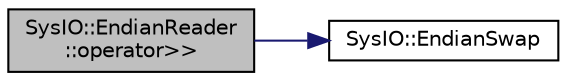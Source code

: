 digraph "SysIO::EndianReader::operator&gt;&gt;"
{
 // LATEX_PDF_SIZE
  edge [fontname="Helvetica",fontsize="10",labelfontname="Helvetica",labelfontsize="10"];
  node [fontname="Helvetica",fontsize="10",shape=record];
  rankdir="LR";
  Node1 [label="SysIO::EndianReader\l::operator\>\>",height=0.2,width=0.4,color="black", fillcolor="grey75", style="filled", fontcolor="black",tooltip="Read some data from the stream into an existing object."];
  Node1 -> Node2 [color="midnightblue",fontsize="10",style="solid",fontname="Helvetica"];
  Node2 [label="SysIO::EndianSwap",height=0.2,width=0.4,color="black", fillcolor="white", style="filled",URL="$namespace_sys_i_o.html#aaae01cabe0b56e28420b0974f95e7cb8",tooltip="Swaps the endianness for the passed parameter."];
}
